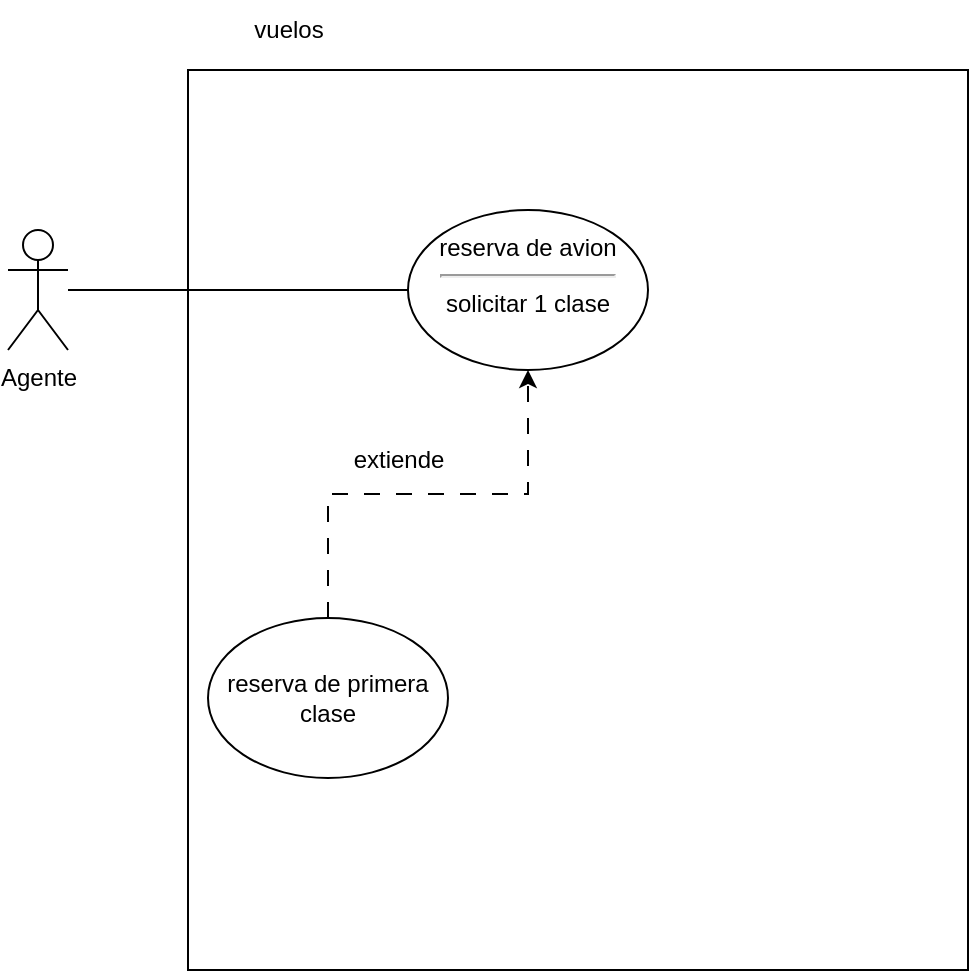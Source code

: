 <mxfile version="20.8.20"><diagram id="C5RBs43oDa-KdzZeNtuy" name="Page-1"><mxGraphModel dx="1311" dy="647" grid="1" gridSize="10" guides="1" tooltips="1" connect="1" arrows="1" fold="1" page="1" pageScale="1" pageWidth="1169" pageHeight="827" math="0" shadow="0"><root><mxCell id="WIyWlLk6GJQsqaUBKTNV-0"/><mxCell id="WIyWlLk6GJQsqaUBKTNV-1" parent="WIyWlLk6GJQsqaUBKTNV-0"/><mxCell id="3Lj-t8P5uJZoIAFK4NYT-4" style="edgeStyle=orthogonalEdgeStyle;rounded=0;orthogonalLoop=1;jettySize=auto;html=1;entryX=0;entryY=0.5;entryDx=0;entryDy=0;endArrow=none;endFill=0;" edge="1" parent="WIyWlLk6GJQsqaUBKTNV-1" source="3Lj-t8P5uJZoIAFK4NYT-0" target="3Lj-t8P5uJZoIAFK4NYT-1"><mxGeometry relative="1" as="geometry"/></mxCell><mxCell id="3Lj-t8P5uJZoIAFK4NYT-0" value="Agente" style="shape=umlActor;verticalLabelPosition=bottom;verticalAlign=top;html=1;outlineConnect=0;" vertex="1" parent="WIyWlLk6GJQsqaUBKTNV-1"><mxGeometry x="200" y="140" width="30" height="60" as="geometry"/></mxCell><mxCell id="3Lj-t8P5uJZoIAFK4NYT-1" value="&lt;div&gt;reserva de avion&lt;hr&gt;&lt;/div&gt;&lt;div&gt;solicitar 1 clase&lt;br&gt;&lt;br&gt;&lt;/div&gt;" style="ellipse;whiteSpace=wrap;html=1;" vertex="1" parent="WIyWlLk6GJQsqaUBKTNV-1"><mxGeometry x="400" y="130" width="120" height="80" as="geometry"/></mxCell><mxCell id="3Lj-t8P5uJZoIAFK4NYT-8" style="edgeStyle=orthogonalEdgeStyle;rounded=0;orthogonalLoop=1;jettySize=auto;html=1;endArrow=classic;endFill=1;dashed=1;dashPattern=8 8;startArrow=none;startFill=0;entryX=0.5;entryY=1;entryDx=0;entryDy=0;exitX=0.5;exitY=0;exitDx=0;exitDy=0;" edge="1" parent="WIyWlLk6GJQsqaUBKTNV-1" source="3Lj-t8P5uJZoIAFK4NYT-7" target="3Lj-t8P5uJZoIAFK4NYT-1"><mxGeometry relative="1" as="geometry"><mxPoint x="270" y="285.0" as="sourcePoint"/><mxPoint x="110" y="410" as="targetPoint"/></mxGeometry></mxCell><mxCell id="3Lj-t8P5uJZoIAFK4NYT-7" value="reserva de primera clase" style="ellipse;whiteSpace=wrap;html=1;" vertex="1" parent="WIyWlLk6GJQsqaUBKTNV-1"><mxGeometry x="300" y="334" width="120" height="80" as="geometry"/></mxCell><mxCell id="3Lj-t8P5uJZoIAFK4NYT-12" value="" style="rounded=0;whiteSpace=wrap;html=1;fillColor=none;" vertex="1" parent="WIyWlLk6GJQsqaUBKTNV-1"><mxGeometry x="290" y="60" width="390" height="450" as="geometry"/></mxCell><mxCell id="3Lj-t8P5uJZoIAFK4NYT-14" value="vuelos" style="text;html=1;align=center;verticalAlign=middle;resizable=0;points=[];autosize=1;strokeColor=none;fillColor=none;" vertex="1" parent="WIyWlLk6GJQsqaUBKTNV-1"><mxGeometry x="310" y="25" width="60" height="30" as="geometry"/></mxCell><mxCell id="3Lj-t8P5uJZoIAFK4NYT-17" value="extiende" style="text;html=1;align=center;verticalAlign=middle;resizable=0;points=[];autosize=1;strokeColor=none;fillColor=none;" vertex="1" parent="WIyWlLk6GJQsqaUBKTNV-1"><mxGeometry x="360" y="240" width="70" height="30" as="geometry"/></mxCell></root></mxGraphModel></diagram></mxfile>